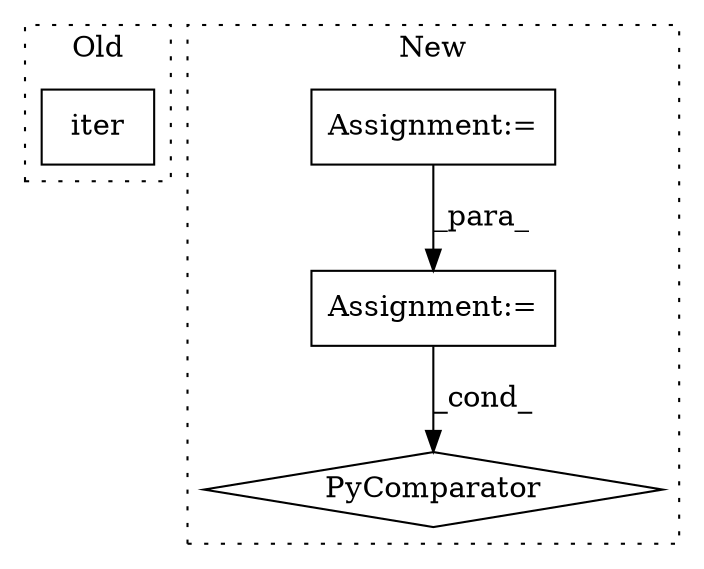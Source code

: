 digraph G {
subgraph cluster0 {
1 [label="iter" a="32" s="1108,1132" l="5,1" shape="box"];
label = "Old";
style="dotted";
}
subgraph cluster1 {
2 [label="PyComparator" a="113" s="957" l="23" shape="diamond"];
3 [label="Assignment:=" a="7" s="821" l="1" shape="box"];
4 [label="Assignment:=" a="7" s="957" l="23" shape="box"];
label = "New";
style="dotted";
}
3 -> 4 [label="_para_"];
4 -> 2 [label="_cond_"];
}